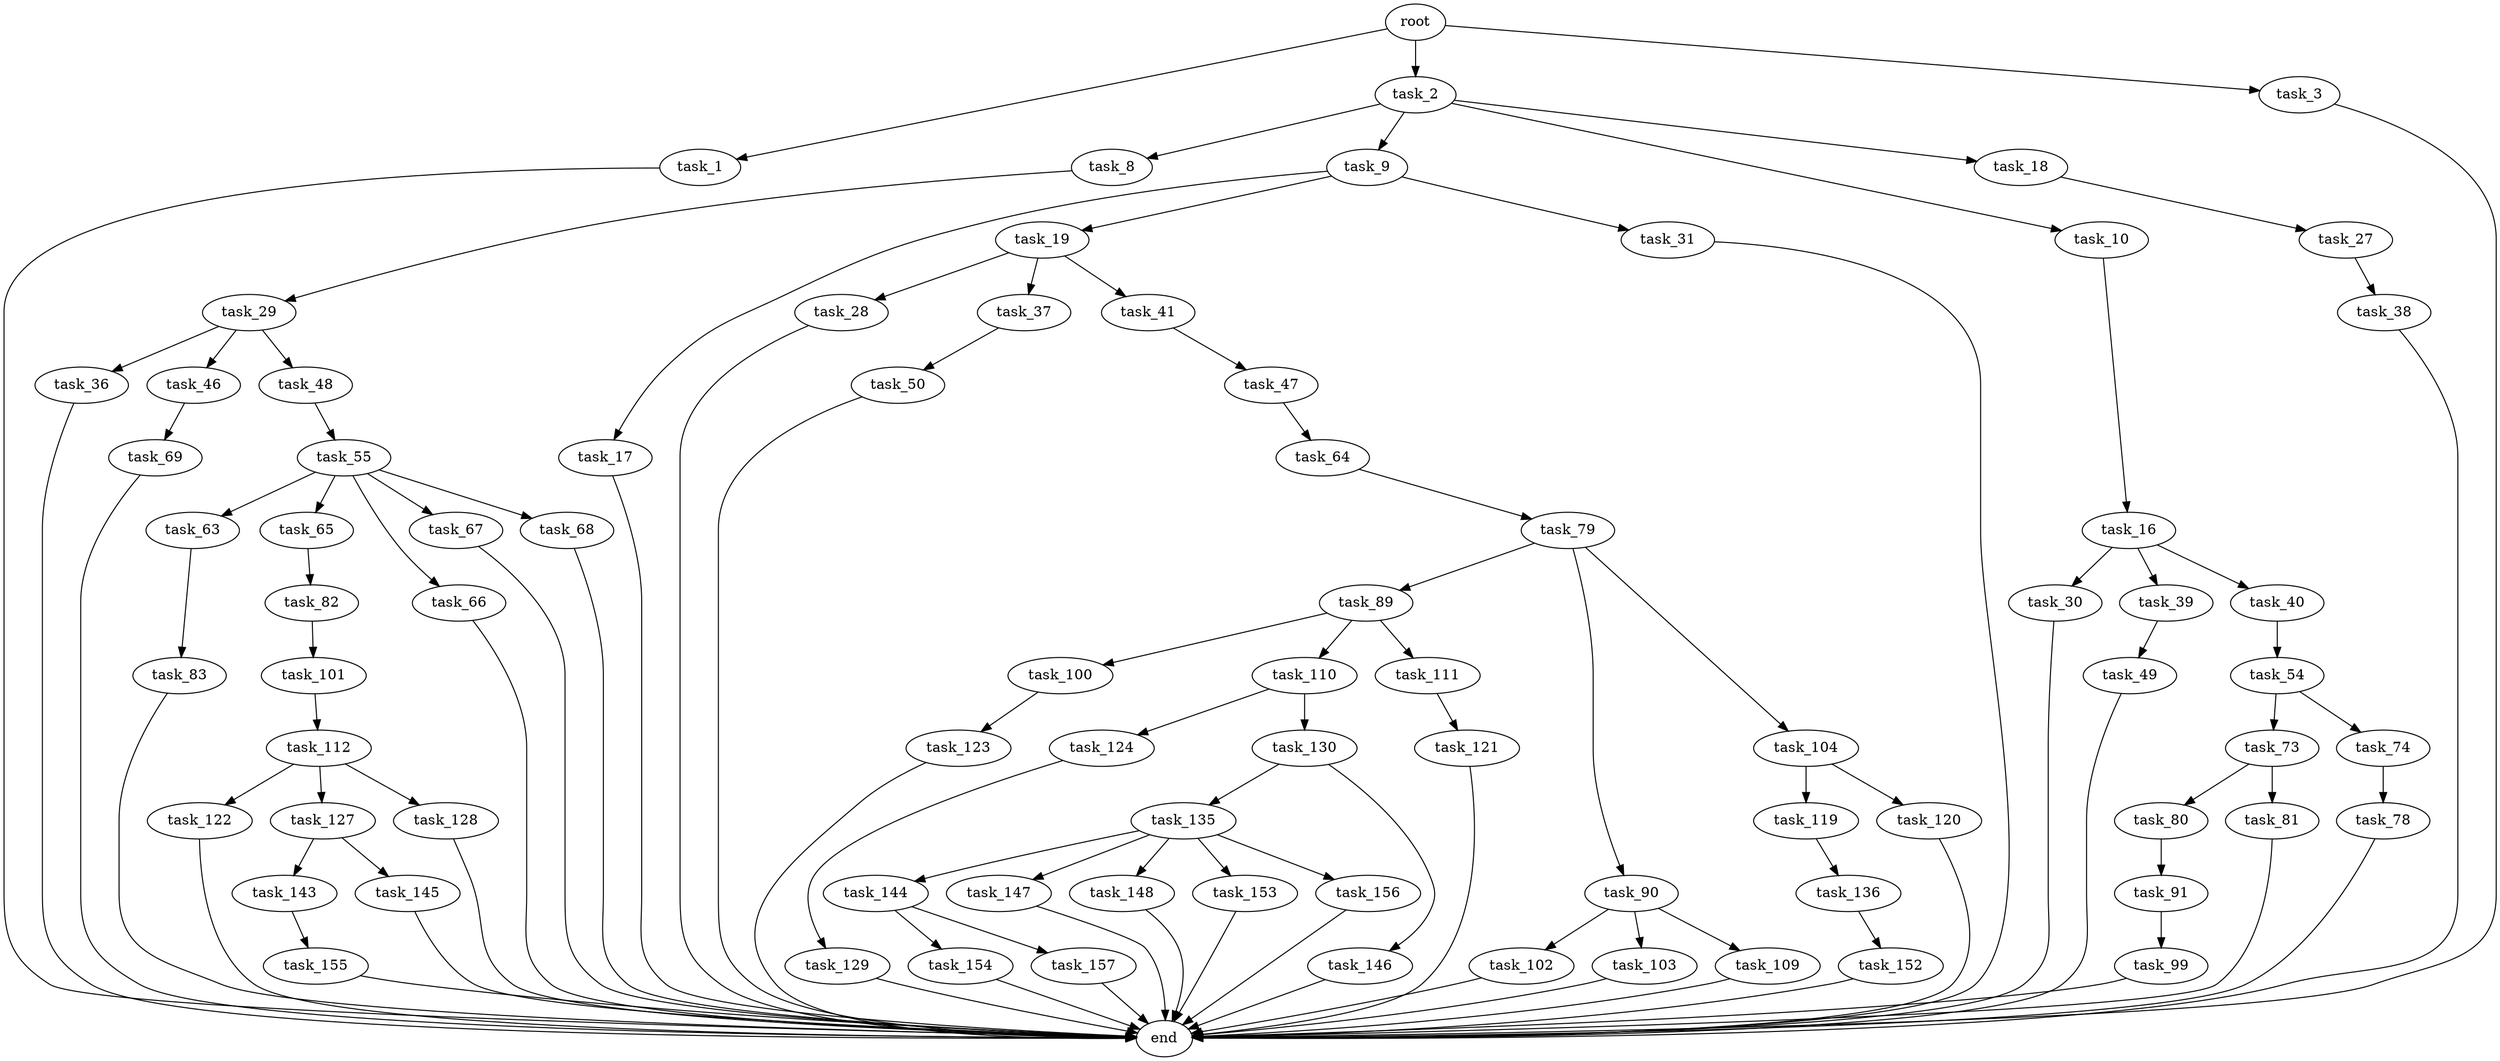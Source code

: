 digraph G {
  root [size="0.000000"];
  task_1 [size="68719476736.000000"];
  task_2 [size="446840745954.000000"];
  task_3 [size="999889489.000000"];
  task_8 [size="41564646482.000000"];
  task_9 [size="808882646939.000000"];
  task_10 [size="2400260804.000000"];
  task_16 [size="6058089781.000000"];
  task_17 [size="41104027115.000000"];
  task_18 [size="560150450217.000000"];
  task_19 [size="1153721759448.000000"];
  task_27 [size="549755813888.000000"];
  task_28 [size="1073741824000.000000"];
  task_29 [size="1187457298354.000000"];
  task_30 [size="135136054820.000000"];
  task_31 [size="4445444066.000000"];
  task_36 [size="68719476736.000000"];
  task_37 [size="1625828123.000000"];
  task_38 [size="231928233984.000000"];
  task_39 [size="368293445632.000000"];
  task_40 [size="165875540209.000000"];
  task_41 [size="285268662835.000000"];
  task_46 [size="27141057230.000000"];
  task_47 [size="28991029248.000000"];
  task_48 [size="2204930817.000000"];
  task_49 [size="16762546366.000000"];
  task_50 [size="231928233984.000000"];
  task_54 [size="31855087447.000000"];
  task_55 [size="19072432463.000000"];
  task_63 [size="782757789696.000000"];
  task_64 [size="8800125458.000000"];
  task_65 [size="68719476736.000000"];
  task_66 [size="28991029248.000000"];
  task_67 [size="903375863885.000000"];
  task_68 [size="3778101073.000000"];
  task_69 [size="378550490718.000000"];
  task_73 [size="8589934592.000000"];
  task_74 [size="8589934592.000000"];
  task_78 [size="549755813888.000000"];
  task_79 [size="368293445632.000000"];
  task_80 [size="9219354153.000000"];
  task_81 [size="6612312410.000000"];
  task_82 [size="549755813888.000000"];
  task_83 [size="437930613058.000000"];
  task_89 [size="8589934592.000000"];
  task_90 [size="244861632472.000000"];
  task_91 [size="1198679676681.000000"];
  task_99 [size="82220163006.000000"];
  task_100 [size="7163479849.000000"];
  task_101 [size="130021953042.000000"];
  task_102 [size="162859793215.000000"];
  task_103 [size="25602238436.000000"];
  task_104 [size="11560658121.000000"];
  task_109 [size="1902178848.000000"];
  task_110 [size="1073741824000.000000"];
  task_111 [size="132534789794.000000"];
  task_112 [size="978383185494.000000"];
  task_119 [size="782757789696.000000"];
  task_120 [size="69352489988.000000"];
  task_121 [size="6040523835.000000"];
  task_122 [size="899282761685.000000"];
  task_123 [size="8589934592.000000"];
  task_124 [size="585885809175.000000"];
  task_127 [size="181462424492.000000"];
  task_128 [size="9297565547.000000"];
  task_129 [size="782757789696.000000"];
  task_130 [size="549755813888.000000"];
  task_135 [size="20033714257.000000"];
  task_136 [size="1073741824000.000000"];
  task_143 [size="4318376097.000000"];
  task_144 [size="231928233984.000000"];
  task_145 [size="1073741824000.000000"];
  task_146 [size="161368249424.000000"];
  task_147 [size="214722670855.000000"];
  task_148 [size="8589934592.000000"];
  task_152 [size="30442126501.000000"];
  task_153 [size="62159135638.000000"];
  task_154 [size="549755813888.000000"];
  task_155 [size="10257178606.000000"];
  task_156 [size="10939363519.000000"];
  task_157 [size="134217728000.000000"];
  end [size="0.000000"];

  root -> task_1 [size="1.000000"];
  root -> task_2 [size="1.000000"];
  root -> task_3 [size="1.000000"];
  task_1 -> end [size="1.000000"];
  task_2 -> task_8 [size="838860800.000000"];
  task_2 -> task_9 [size="838860800.000000"];
  task_2 -> task_10 [size="838860800.000000"];
  task_2 -> task_18 [size="838860800.000000"];
  task_3 -> end [size="1.000000"];
  task_8 -> task_29 [size="679477248.000000"];
  task_9 -> task_17 [size="838860800.000000"];
  task_9 -> task_19 [size="838860800.000000"];
  task_9 -> task_31 [size="838860800.000000"];
  task_10 -> task_16 [size="75497472.000000"];
  task_16 -> task_30 [size="209715200.000000"];
  task_16 -> task_39 [size="209715200.000000"];
  task_16 -> task_40 [size="209715200.000000"];
  task_17 -> end [size="1.000000"];
  task_18 -> task_27 [size="411041792.000000"];
  task_19 -> task_28 [size="838860800.000000"];
  task_19 -> task_37 [size="838860800.000000"];
  task_19 -> task_41 [size="838860800.000000"];
  task_27 -> task_38 [size="536870912.000000"];
  task_28 -> end [size="1.000000"];
  task_29 -> task_36 [size="838860800.000000"];
  task_29 -> task_46 [size="838860800.000000"];
  task_29 -> task_48 [size="838860800.000000"];
  task_30 -> end [size="1.000000"];
  task_31 -> end [size="1.000000"];
  task_36 -> end [size="1.000000"];
  task_37 -> task_50 [size="33554432.000000"];
  task_38 -> end [size="1.000000"];
  task_39 -> task_49 [size="411041792.000000"];
  task_40 -> task_54 [size="209715200.000000"];
  task_41 -> task_47 [size="301989888.000000"];
  task_46 -> task_69 [size="679477248.000000"];
  task_47 -> task_64 [size="75497472.000000"];
  task_48 -> task_55 [size="75497472.000000"];
  task_49 -> end [size="1.000000"];
  task_50 -> end [size="1.000000"];
  task_54 -> task_73 [size="536870912.000000"];
  task_54 -> task_74 [size="536870912.000000"];
  task_55 -> task_63 [size="838860800.000000"];
  task_55 -> task_65 [size="838860800.000000"];
  task_55 -> task_66 [size="838860800.000000"];
  task_55 -> task_67 [size="838860800.000000"];
  task_55 -> task_68 [size="838860800.000000"];
  task_63 -> task_83 [size="679477248.000000"];
  task_64 -> task_79 [size="209715200.000000"];
  task_65 -> task_82 [size="134217728.000000"];
  task_66 -> end [size="1.000000"];
  task_67 -> end [size="1.000000"];
  task_68 -> end [size="1.000000"];
  task_69 -> end [size="1.000000"];
  task_73 -> task_80 [size="33554432.000000"];
  task_73 -> task_81 [size="33554432.000000"];
  task_74 -> task_78 [size="33554432.000000"];
  task_78 -> end [size="1.000000"];
  task_79 -> task_89 [size="411041792.000000"];
  task_79 -> task_90 [size="411041792.000000"];
  task_79 -> task_104 [size="411041792.000000"];
  task_80 -> task_91 [size="301989888.000000"];
  task_81 -> end [size="1.000000"];
  task_82 -> task_101 [size="536870912.000000"];
  task_83 -> end [size="1.000000"];
  task_89 -> task_100 [size="33554432.000000"];
  task_89 -> task_110 [size="33554432.000000"];
  task_89 -> task_111 [size="33554432.000000"];
  task_90 -> task_102 [size="209715200.000000"];
  task_90 -> task_103 [size="209715200.000000"];
  task_90 -> task_109 [size="209715200.000000"];
  task_91 -> task_99 [size="838860800.000000"];
  task_99 -> end [size="1.000000"];
  task_100 -> task_123 [size="679477248.000000"];
  task_101 -> task_112 [size="209715200.000000"];
  task_102 -> end [size="1.000000"];
  task_103 -> end [size="1.000000"];
  task_104 -> task_119 [size="411041792.000000"];
  task_104 -> task_120 [size="411041792.000000"];
  task_109 -> end [size="1.000000"];
  task_110 -> task_124 [size="838860800.000000"];
  task_110 -> task_130 [size="838860800.000000"];
  task_111 -> task_121 [size="411041792.000000"];
  task_112 -> task_122 [size="838860800.000000"];
  task_112 -> task_127 [size="838860800.000000"];
  task_112 -> task_128 [size="838860800.000000"];
  task_119 -> task_136 [size="679477248.000000"];
  task_120 -> end [size="1.000000"];
  task_121 -> end [size="1.000000"];
  task_122 -> end [size="1.000000"];
  task_123 -> end [size="1.000000"];
  task_124 -> task_129 [size="536870912.000000"];
  task_127 -> task_143 [size="411041792.000000"];
  task_127 -> task_145 [size="411041792.000000"];
  task_128 -> end [size="1.000000"];
  task_129 -> end [size="1.000000"];
  task_130 -> task_135 [size="536870912.000000"];
  task_130 -> task_146 [size="536870912.000000"];
  task_135 -> task_144 [size="838860800.000000"];
  task_135 -> task_147 [size="838860800.000000"];
  task_135 -> task_148 [size="838860800.000000"];
  task_135 -> task_153 [size="838860800.000000"];
  task_135 -> task_156 [size="838860800.000000"];
  task_136 -> task_152 [size="838860800.000000"];
  task_143 -> task_155 [size="209715200.000000"];
  task_144 -> task_154 [size="301989888.000000"];
  task_144 -> task_157 [size="301989888.000000"];
  task_145 -> end [size="1.000000"];
  task_146 -> end [size="1.000000"];
  task_147 -> end [size="1.000000"];
  task_148 -> end [size="1.000000"];
  task_152 -> end [size="1.000000"];
  task_153 -> end [size="1.000000"];
  task_154 -> end [size="1.000000"];
  task_155 -> end [size="1.000000"];
  task_156 -> end [size="1.000000"];
  task_157 -> end [size="1.000000"];
}
